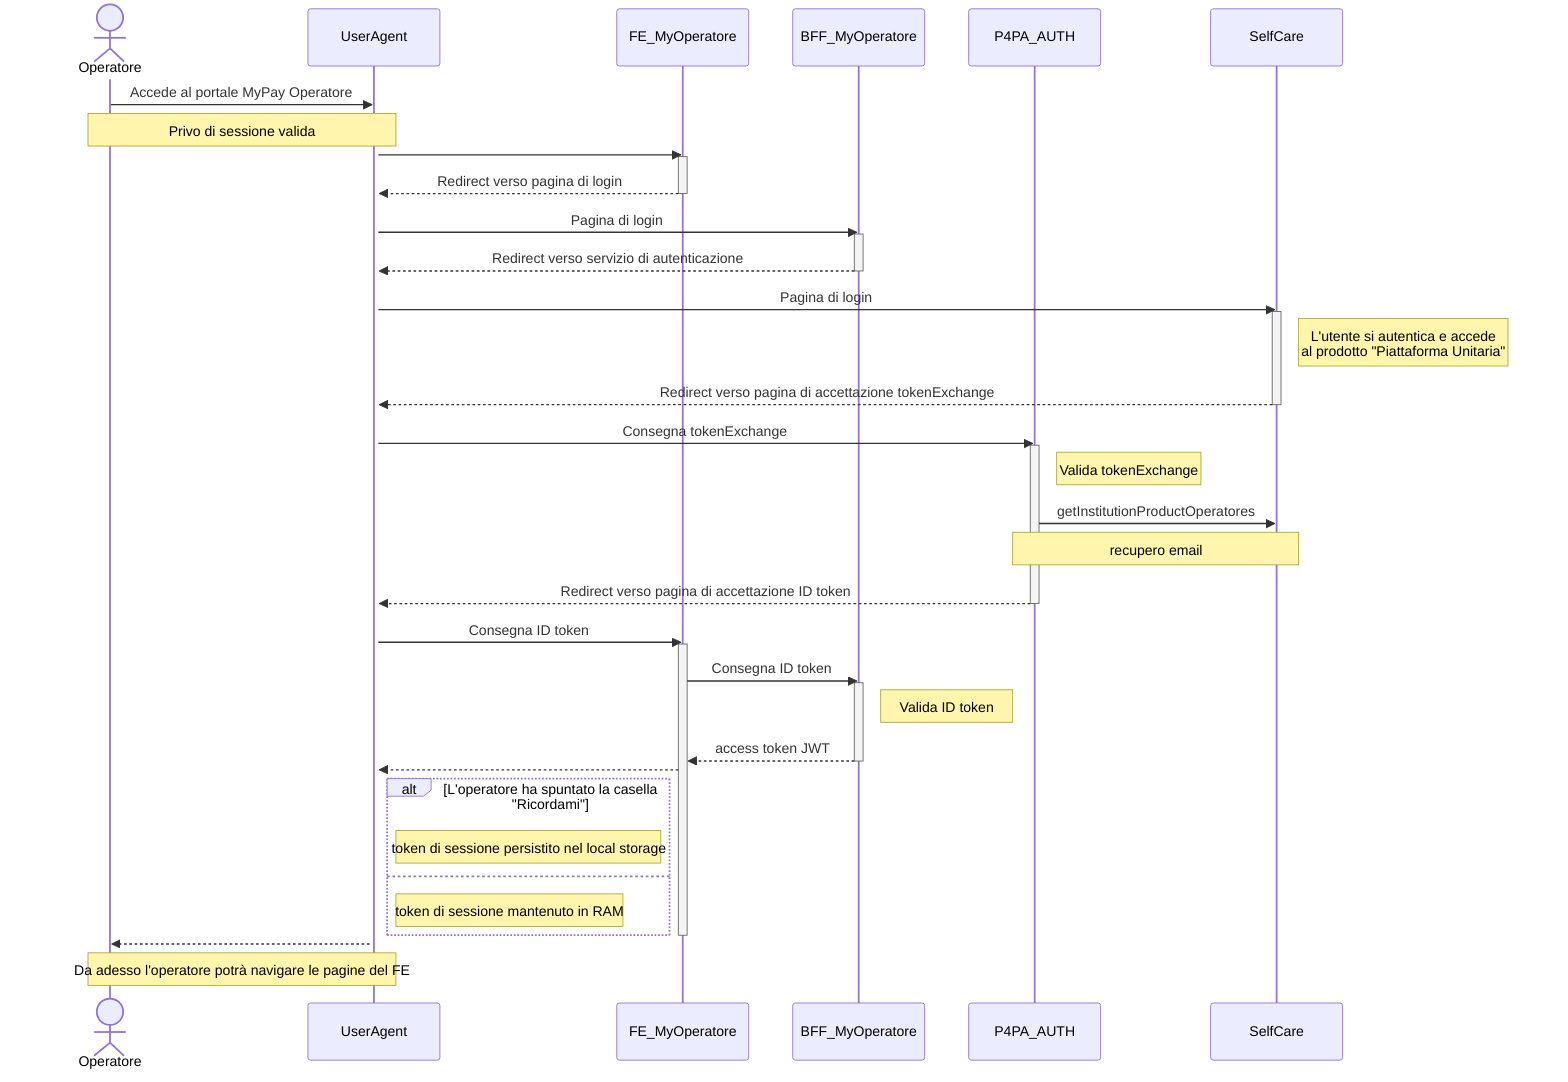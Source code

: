 sequenceDiagram
    actor Operatore
    participant UserAgent
    participant FE as FE_MyOperatore
    participant BFF as BFF_MyOperatore
    participant AUTH as P4PA_AUTH
    participant SelfCare

    Operatore ->> UserAgent: Accede al portale MyPay Operatore

    activate UserAgent
    note over Operatore, UserAgent: Privo di sessione valida
    UserAgent ->> FE: 
    activate FE
    FE -->> UserAgent: Redirect verso pagina di login
    deactivate FE

    UserAgent ->> BFF: Pagina di login
    activate BFF
    BFF -->> UserAgent: Redirect verso servizio di autenticazione
    deactivate BFF

    UserAgent ->> SelfCare: Pagina di login
    activate SelfCare
    note right of SelfCare: L'utente si autentica e accede<br />al prodotto "Piattaforma Unitaria"
    SelfCare -->> UserAgent: Redirect verso pagina di accettazione tokenExchange
    deactivate SelfCare

    UserAgent ->> AUTH: Consegna tokenExchange
    activate AUTH
    note right of AUTH: Valida tokenExchange
    AUTH ->> SelfCare: getInstitutionProductOperatores
    note over AUTH, SelfCare: recupero email
    AUTH -->> UserAgent: Redirect verso pagina di accettazione ID token
    deactivate AUTH

    UserAgent ->> FE: Consegna ID token
    activate FE
    FE ->> BFF: Consegna ID token
    activate BFF
    note right of BFF: Valida ID token
    BFF -->> FE: access token JWT
    deactivate BFF
    FE -->> UserAgent: 
    alt L'operatore ha spuntato la casella "Ricordami"
        note right of UserAgent: token di sessione persistito nel local storage
    else
    note right of UserAgent: token di sessione mantenuto in RAM
    end
    deactivate FE

    UserAgent -->> Operatore: 
    
    note over Operatore, UserAgent: Da adesso l'operatore potrà navigare le pagine del FE